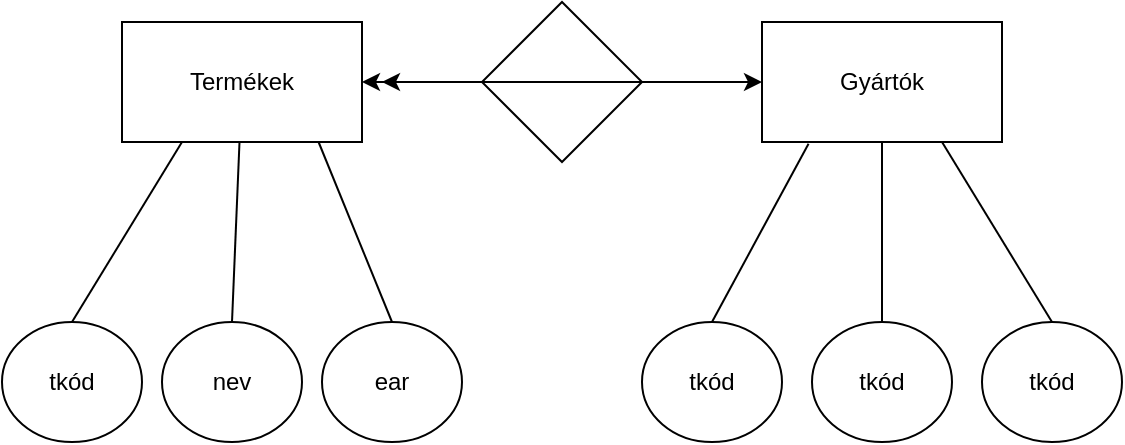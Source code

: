 <mxfile version="24.7.17">
  <diagram name="1 oldal" id="TwEik55muHnSpRb7Oo-3">
    <mxGraphModel dx="1195" dy="650" grid="1" gridSize="10" guides="1" tooltips="1" connect="1" arrows="1" fold="1" page="1" pageScale="1" pageWidth="827" pageHeight="1169" math="0" shadow="0">
      <root>
        <mxCell id="0" />
        <mxCell id="1" parent="0" />
        <mxCell id="7oh8oWM9JBSaFh6_RJGK-1" value="Termékek" style="rounded=0;whiteSpace=wrap;html=1;" vertex="1" parent="1">
          <mxGeometry x="200" y="360" width="120" height="60" as="geometry" />
        </mxCell>
        <mxCell id="7oh8oWM9JBSaFh6_RJGK-2" value="Gyártók" style="rounded=0;whiteSpace=wrap;html=1;" vertex="1" parent="1">
          <mxGeometry x="520" y="360" width="120" height="60" as="geometry" />
        </mxCell>
        <mxCell id="7oh8oWM9JBSaFh6_RJGK-3" value="" style="rhombus;whiteSpace=wrap;html=1;direction=south;" vertex="1" parent="1">
          <mxGeometry x="380" y="350" width="80" height="80" as="geometry" />
        </mxCell>
        <mxCell id="7oh8oWM9JBSaFh6_RJGK-10" value="" style="endArrow=classic;startArrow=classic;html=1;rounded=0;exitX=1;exitY=0.5;exitDx=0;exitDy=0;entryX=0;entryY=0.5;entryDx=0;entryDy=0;" edge="1" parent="1" source="7oh8oWM9JBSaFh6_RJGK-1" target="7oh8oWM9JBSaFh6_RJGK-2">
          <mxGeometry width="50" height="50" relative="1" as="geometry">
            <mxPoint x="380" y="410" as="sourcePoint" />
            <mxPoint x="430" y="360" as="targetPoint" />
          </mxGeometry>
        </mxCell>
        <mxCell id="7oh8oWM9JBSaFh6_RJGK-13" value="" style="endArrow=classic;html=1;rounded=0;" edge="1" parent="1">
          <mxGeometry width="50" height="50" relative="1" as="geometry">
            <mxPoint x="380" y="390" as="sourcePoint" />
            <mxPoint x="330" y="390" as="targetPoint" />
          </mxGeometry>
        </mxCell>
        <mxCell id="7oh8oWM9JBSaFh6_RJGK-14" value="tkód" style="ellipse;whiteSpace=wrap;html=1;" vertex="1" parent="1">
          <mxGeometry x="140" y="510" width="70" height="60" as="geometry" />
        </mxCell>
        <mxCell id="7oh8oWM9JBSaFh6_RJGK-16" value="nev" style="ellipse;whiteSpace=wrap;html=1;" vertex="1" parent="1">
          <mxGeometry x="220" y="510" width="70" height="60" as="geometry" />
        </mxCell>
        <mxCell id="7oh8oWM9JBSaFh6_RJGK-17" value="ear" style="ellipse;whiteSpace=wrap;html=1;" vertex="1" parent="1">
          <mxGeometry x="300" y="510" width="70" height="60" as="geometry" />
        </mxCell>
        <mxCell id="7oh8oWM9JBSaFh6_RJGK-24" value="" style="endArrow=none;html=1;rounded=0;exitX=0.5;exitY=0;exitDx=0;exitDy=0;" edge="1" parent="1" source="7oh8oWM9JBSaFh6_RJGK-16" target="7oh8oWM9JBSaFh6_RJGK-1">
          <mxGeometry width="50" height="50" relative="1" as="geometry">
            <mxPoint x="260" y="510" as="sourcePoint" />
            <mxPoint x="310" y="460" as="targetPoint" />
          </mxGeometry>
        </mxCell>
        <mxCell id="7oh8oWM9JBSaFh6_RJGK-25" value="" style="endArrow=none;html=1;rounded=0;entryX=0.25;entryY=1;entryDx=0;entryDy=0;exitX=0.5;exitY=0;exitDx=0;exitDy=0;" edge="1" parent="1" source="7oh8oWM9JBSaFh6_RJGK-14" target="7oh8oWM9JBSaFh6_RJGK-1">
          <mxGeometry width="50" height="50" relative="1" as="geometry">
            <mxPoint x="190" y="500" as="sourcePoint" />
            <mxPoint x="240" y="450" as="targetPoint" />
          </mxGeometry>
        </mxCell>
        <mxCell id="7oh8oWM9JBSaFh6_RJGK-26" value="" style="endArrow=none;html=1;rounded=0;exitX=0.5;exitY=0;exitDx=0;exitDy=0;entryX=0.819;entryY=1;entryDx=0;entryDy=0;entryPerimeter=0;" edge="1" parent="1" source="7oh8oWM9JBSaFh6_RJGK-17" target="7oh8oWM9JBSaFh6_RJGK-1">
          <mxGeometry width="50" height="50" relative="1" as="geometry">
            <mxPoint x="380" y="420" as="sourcePoint" />
            <mxPoint x="430" y="370" as="targetPoint" />
          </mxGeometry>
        </mxCell>
        <mxCell id="7oh8oWM9JBSaFh6_RJGK-27" value="tkód" style="ellipse;whiteSpace=wrap;html=1;" vertex="1" parent="1">
          <mxGeometry x="460" y="510" width="70" height="60" as="geometry" />
        </mxCell>
        <mxCell id="7oh8oWM9JBSaFh6_RJGK-28" value="tkód" style="ellipse;whiteSpace=wrap;html=1;" vertex="1" parent="1">
          <mxGeometry x="545" y="510" width="70" height="60" as="geometry" />
        </mxCell>
        <mxCell id="7oh8oWM9JBSaFh6_RJGK-29" value="tkód" style="ellipse;whiteSpace=wrap;html=1;" vertex="1" parent="1">
          <mxGeometry x="630" y="510" width="70" height="60" as="geometry" />
        </mxCell>
        <mxCell id="7oh8oWM9JBSaFh6_RJGK-34" value="" style="endArrow=none;html=1;rounded=0;entryX=0.194;entryY=1.014;entryDx=0;entryDy=0;entryPerimeter=0;" edge="1" parent="1" target="7oh8oWM9JBSaFh6_RJGK-2">
          <mxGeometry width="50" height="50" relative="1" as="geometry">
            <mxPoint x="495" y="510" as="sourcePoint" />
            <mxPoint x="545" y="460" as="targetPoint" />
          </mxGeometry>
        </mxCell>
        <mxCell id="7oh8oWM9JBSaFh6_RJGK-36" value="" style="endArrow=none;html=1;rounded=0;entryX=0.5;entryY=1;entryDx=0;entryDy=0;" edge="1" parent="1" target="7oh8oWM9JBSaFh6_RJGK-2">
          <mxGeometry width="50" height="50" relative="1" as="geometry">
            <mxPoint x="580" y="510" as="sourcePoint" />
            <mxPoint x="630" y="460" as="targetPoint" />
          </mxGeometry>
        </mxCell>
        <mxCell id="7oh8oWM9JBSaFh6_RJGK-37" value="" style="endArrow=none;html=1;rounded=0;entryX=0.75;entryY=1;entryDx=0;entryDy=0;exitX=0.5;exitY=0;exitDx=0;exitDy=0;" edge="1" parent="1" source="7oh8oWM9JBSaFh6_RJGK-29" target="7oh8oWM9JBSaFh6_RJGK-2">
          <mxGeometry width="50" height="50" relative="1" as="geometry">
            <mxPoint x="670" y="510" as="sourcePoint" />
            <mxPoint x="720" y="460" as="targetPoint" />
          </mxGeometry>
        </mxCell>
      </root>
    </mxGraphModel>
  </diagram>
</mxfile>
